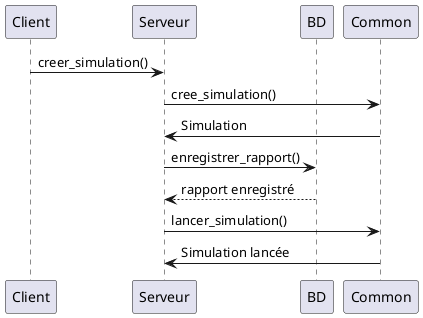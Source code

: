 @startuml

participant Client
participant Serveur
participant BD
participant Common

Client -> Serveur: creer_simulation()
Serveur -> Common: cree_simulation()
Common -> Serveur: Simulation
Serveur -> BD: enregistrer_rapport()
BD --> Serveur: rapport enregistré
Serveur -> Common: lancer_simulation()
Common -> Serveur: Simulation lancée

@enduml
